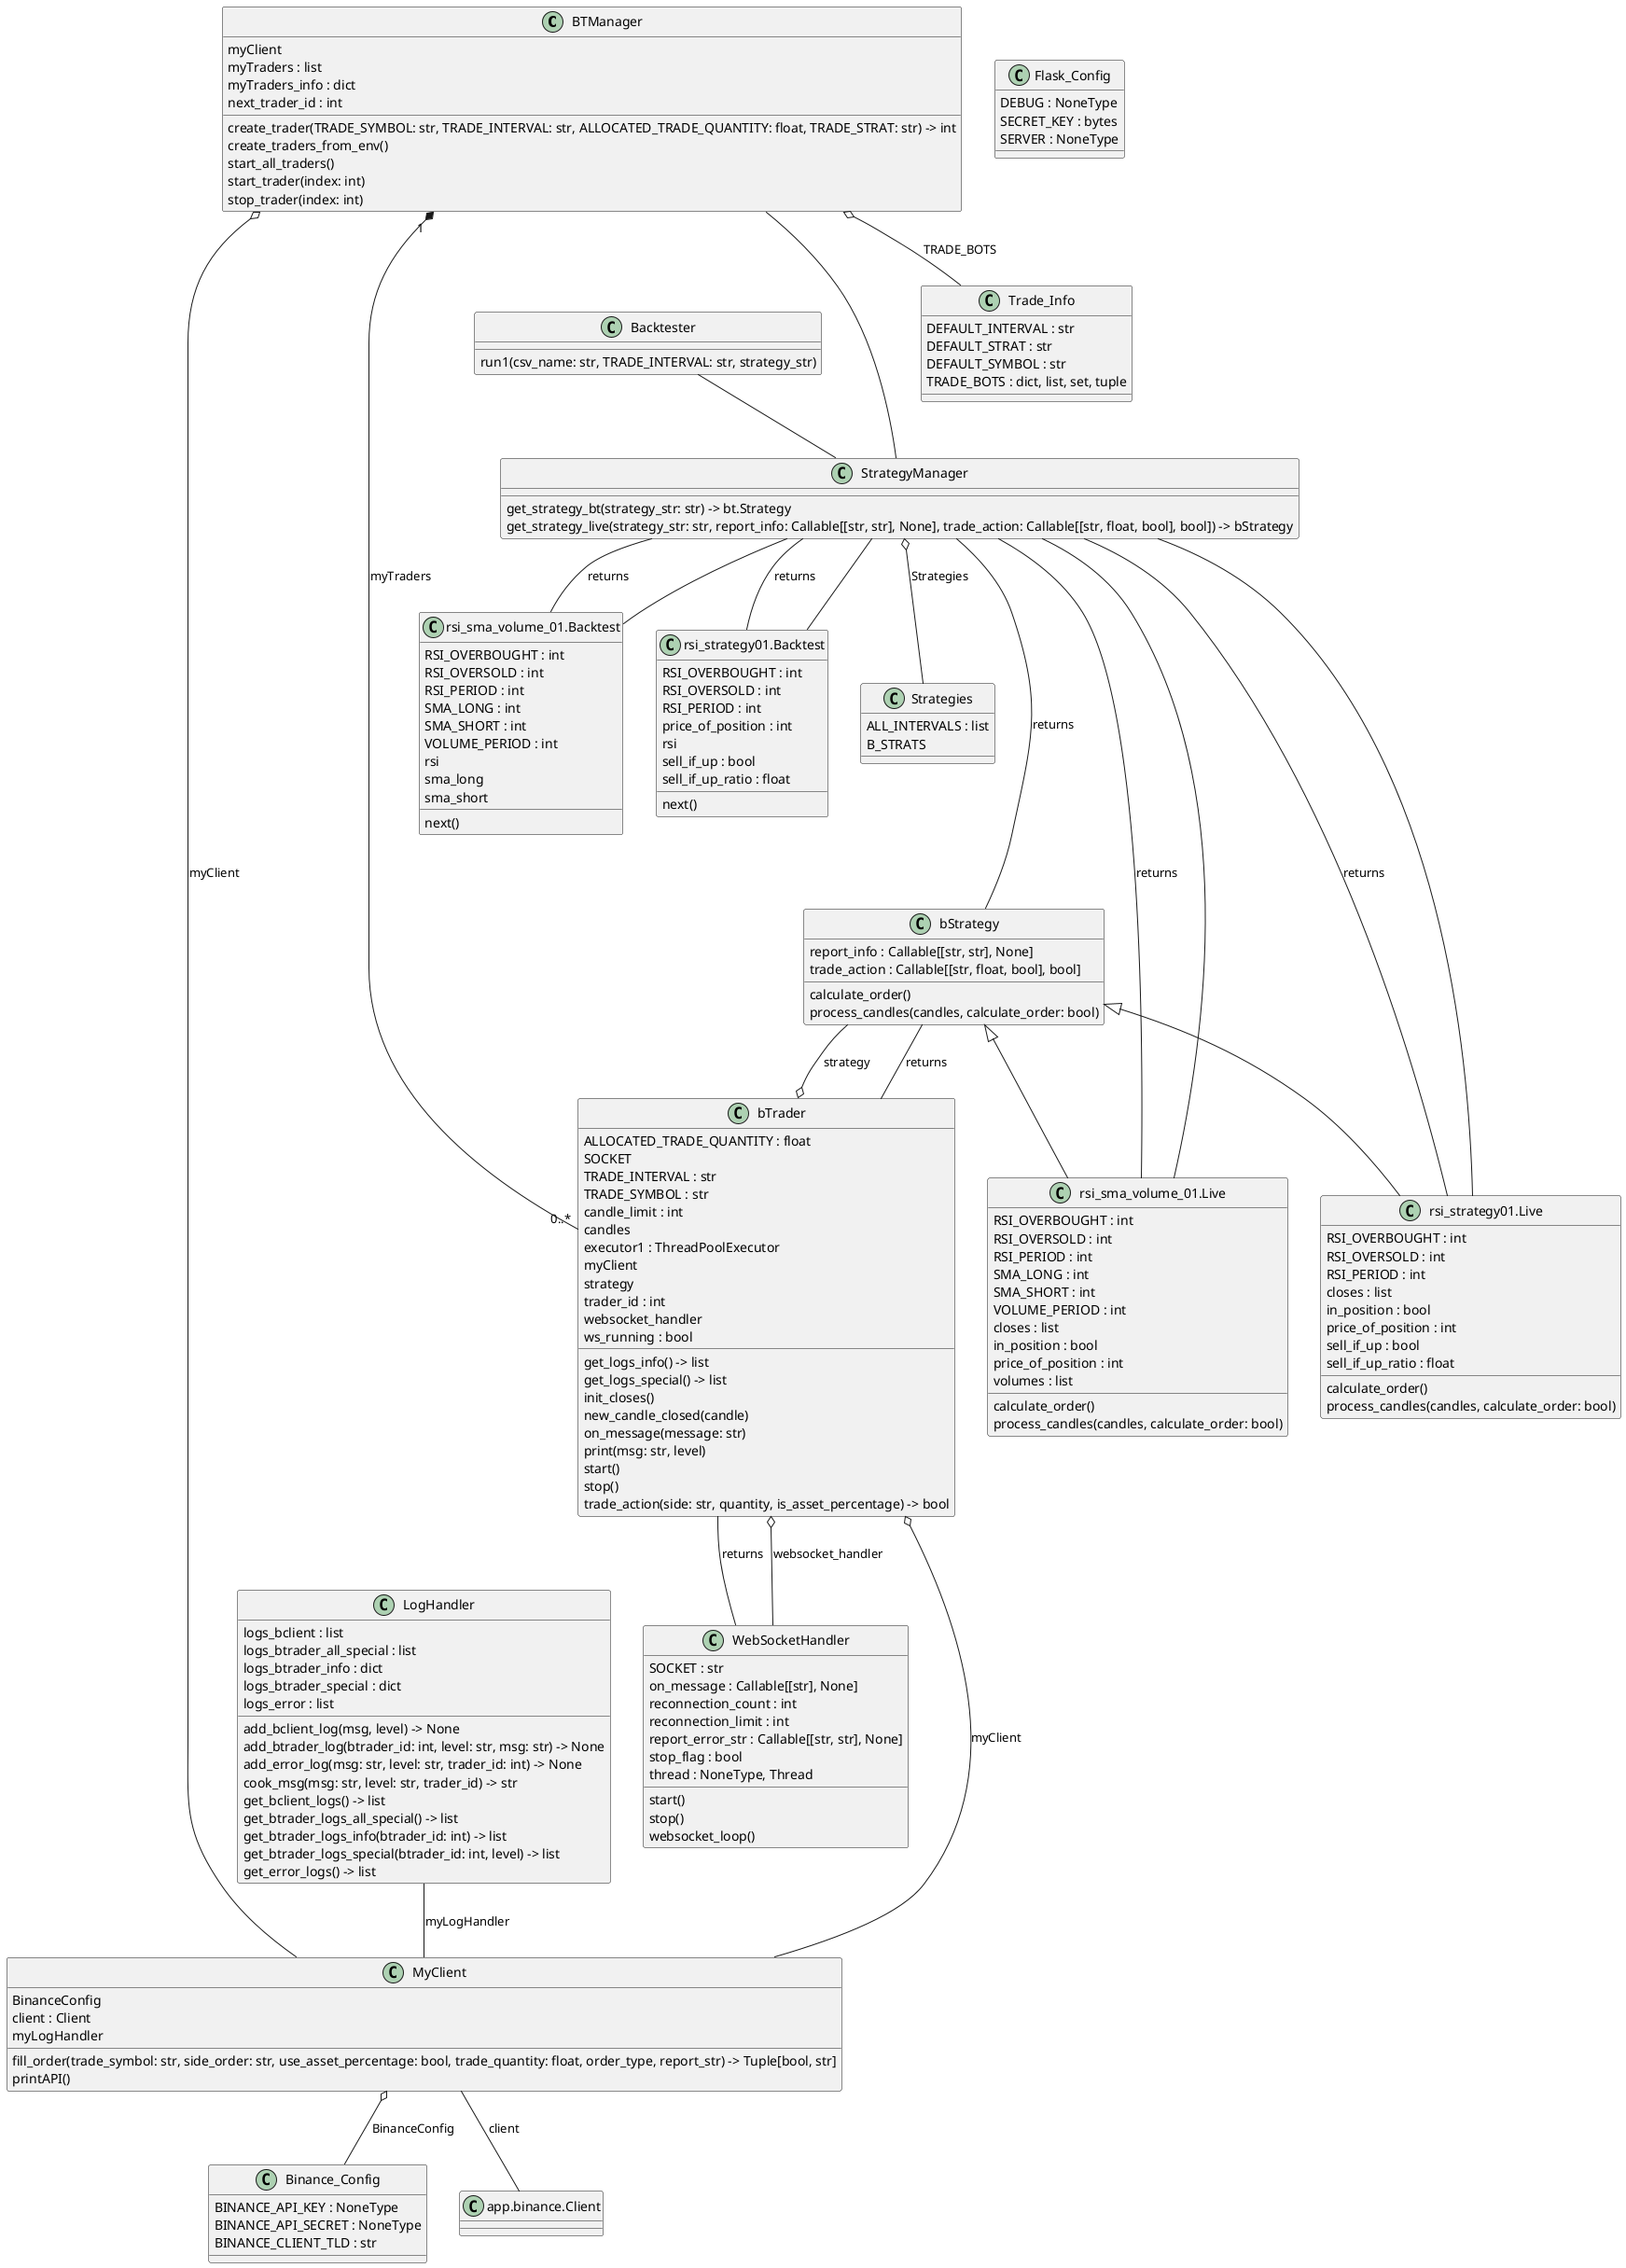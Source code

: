 @startuml classes_ATPlatform1
set namespaceSeparator none
class "BTManager" as app.btmanager.BTManager {
  myClient
  myTraders : list
  myTraders_info : dict
  next_trader_id : int
  create_trader(TRADE_SYMBOL: str, TRADE_INTERVAL: str, ALLOCATED_TRADE_QUANTITY: float, TRADE_STRAT: str) -> int
  create_traders_from_env()
  start_all_traders()
  start_trader(index: int)
  stop_trader(index: int)
}
class "rsi_sma_volume_01.Backtest" as app.rsi_sma_volume_01.Backtest {
  RSI_OVERBOUGHT : int
  RSI_OVERSOLD : int
  RSI_PERIOD : int
  SMA_LONG : int
  SMA_SHORT : int
  VOLUME_PERIOD : int
  rsi
  sma_long
  sma_short
  next()
}
class "rsi_strategy01.Backtest" as app.rsi_strategy01.Backtest {
  RSI_OVERBOUGHT : int
  RSI_OVERSOLD : int
  RSI_PERIOD : int
  price_of_position : int
  rsi
  sell_if_up : bool
  sell_if_up_ratio : float
  next()
}
class "Backtester" as app.backtest.Backtester {
  run1(csv_name: str, TRADE_INTERVAL: str, strategy_str)
}
class "Binance_Config" as app.config.Binance_Config {
  BINANCE_API_KEY : NoneType
  BINANCE_API_SECRET : NoneType
  BINANCE_CLIENT_TLD : str
}
class "Flask_Config" as app.config.Flask_Config {
  DEBUG : NoneType
  SECRET_KEY : bytes
  SERVER : NoneType
}
class "rsi_sma_volume_01.Live" as app.rsi_sma_volume_01.Live {
  RSI_OVERBOUGHT : int
  RSI_OVERSOLD : int
  RSI_PERIOD : int
  SMA_LONG : int
  SMA_SHORT : int
  VOLUME_PERIOD : int
  closes : list
  in_position : bool
  price_of_position : int
  volumes : list
  calculate_order()
  process_candles(candles, calculate_order: bool)
}
class "rsi_strategy01.Live" as app.rsi_strategy01.Live {
  RSI_OVERBOUGHT : int
  RSI_OVERSOLD : int
  RSI_PERIOD : int
  closes : list
  in_position : bool
  price_of_position : int
  sell_if_up : bool
  sell_if_up_ratio : float
  calculate_order()
  process_candles(candles, calculate_order: bool)
}
class "LogHandler" as app.log_handler.LogHandler {
  logs_bclient : list
  logs_btrader_all_special : list
  logs_btrader_info : dict
  logs_btrader_special : dict
  logs_error : list
  add_bclient_log(msg, level) -> None
  add_btrader_log(btrader_id: int, level: str, msg: str) -> None
  add_error_log(msg: str, level: str, trader_id: int) -> None
  cook_msg(msg: str, level: str, trader_id) -> str
  get_bclient_logs() -> list
  get_btrader_logs_all_special() -> list
  get_btrader_logs_info(btrader_id: int) -> list
  get_btrader_logs_special(btrader_id: int, level) -> list
  get_error_logs() -> list
}
class "MyClient" as app.bclient.MyClient {
  BinanceConfig
  client : Client
  myLogHandler
  fill_order(trade_symbol: str, side_order: str, use_asset_percentage: bool, trade_quantity: float, order_type, report_str) -> Tuple[bool, str]
  printAPI()
}
class "Strategies" as app.config.Strategies {
  ALL_INTERVALS : list
  B_STRATS
}
class "StrategyManager" as app.strategy_manager.StrategyManager {
  get_strategy_bt(strategy_str: str) -> bt.Strategy
  get_strategy_live(strategy_str: str, report_info: Callable[[str, str], None], trade_action: Callable[[str, float, bool], bool]) -> bStrategy
}
class "Trade_Info" as app.config.Trade_Info {
  DEFAULT_INTERVAL : str
  DEFAULT_STRAT : str
  DEFAULT_SYMBOL : str
  TRADE_BOTS : dict, list, set, tuple
}
class "WebSocketHandler" as app.btrader.WebSocketHandler {
  SOCKET : str
  on_message : Callable[[str], None]
  reconnection_count : int
  reconnection_limit : int
  report_error_str : Callable[[str, str], None]
  stop_flag : bool
  thread : NoneType, Thread
  start()
  stop()
  websocket_loop()
}
class "bStrategy" as app.bstrategy.bStrategy {
  report_info : Callable[[str, str], None]
  trade_action : Callable[[str, float, bool], bool]
  calculate_order()
  process_candles(candles, calculate_order: bool)
}
class "bTrader" as app.btrader.bTrader {
  ALLOCATED_TRADE_QUANTITY : float
  SOCKET
  TRADE_INTERVAL : str
  TRADE_SYMBOL : str
  candle_limit : int
  candles
  executor1 : ThreadPoolExecutor
  myClient
  strategy
  trader_id : int
  websocket_handler
  ws_running : bool
  get_logs_info() -> list
  get_logs_special() -> list
  init_closes()
  new_candle_closed(candle)
  on_message(message: str)
  print(msg: str, level)
  start()
  stop()
  trade_action(side: str, quantity, is_asset_percentage) -> bool
}

app.btmanager.BTManager "1" *-- "0..*" app.btrader.bTrader : myTraders
app.btmanager.BTManager o-- app.bclient.MyClient : myClient
app.btmanager.BTManager --- app.strategy_manager.StrategyManager
app.btmanager.BTManager o-- app.config.Trade_Info : TRADE_BOTS

app.backtest.Backtester -- app.strategy_manager.StrategyManager
app.log_handler.LogHandler -- app.bclient.MyClient : myLogHandler

app.bclient.MyClient o-- app.config.Binance_Config : BinanceConfig
app.bclient.MyClient -- app.binance.Client : client

app.strategy_manager.StrategyManager o-- app.config.Strategies : Strategies
app.strategy_manager.StrategyManager --- app.bstrategy.bStrategy : returns
app.strategy_manager.StrategyManager -- app.rsi_sma_volume_01.Backtest : returns
app.strategy_manager.StrategyManager -- app.rsi_strategy01.Backtest : returns
app.strategy_manager.StrategyManager -- app.rsi_sma_volume_01.Live : returns
app.strategy_manager.StrategyManager -- app.rsi_strategy01.Live : returns

app.bstrategy.bStrategy <|-- app.rsi_sma_volume_01.Live
app.bstrategy.bStrategy <|-- app.rsi_strategy01.Live

app.btrader.bTrader o--- app.bclient.MyClient : myClient
app.btrader.bTrader o-- app.btrader.WebSocketHandler : websocket_handler
app.btrader.bTrader o-- app.bstrategy.bStrategy : strategy

app.btrader.WebSocketHandler -- app.btrader.bTrader : returns
app.bstrategy.bStrategy -- app.btrader.bTrader : returns

' custom
app.rsi_sma_volume_01.Backtest -- app.strategy_manager.StrategyManager
app.rsi_strategy01.Backtest -- app.strategy_manager.StrategyManager
app.rsi_sma_volume_01.Live -- app.strategy_manager.StrategyManager
app.rsi_strategy01.Live -- app.strategy_manager.StrategyManager


' app.rsi_sma_volume_01.Backtest -- app.bstrategy.bStrategy
' app.rsi_strategy01.Backtest -- app.bstrategy.bStrategy
' app.rsi_sma_volume_01.Live -- app.bstrategy.bStrategy
' app.rsi_strategy01.Live -- app.bstrategy.bStrategy

' app.bstrategy.bStrategy <|-- app.rsi_sma_volume_01.Backtest
' app.bstrategy.bStrategy <|-- app.rsi_strategy01.Backtest



' ' app.rsi_sma_volume_01.Live --|> app.bstrategy.bStrategy
' ' app.rsi_strategy01.Live --|> app.bstrategy.bStrategy
' ' app.btrader.WebSocketHandler --* app.btrader.bTrader : websocket_handler
' ' app.log_handler.LogHandler --* app.bclient.MyClient : myLogHandler
' ' app.rsi_sma_volume_01.Live --* app.btrader.bTrader : strategy
' ' app.rsi_strategy01.Live --* app.btrader.bTrader : strategy
' ' app.bclient.MyClient --o app.btrader.bTrader : myClient
' ' app.config.Binance_Config --o app.bclient.MyClient : BinanceConfig

' ' app.btmanager.BTManager "1" --> "*" app.btrader.bTrader : manages
' ' app.backtest.Backtester "1" --> "1" app.bclient.MyClient : uses
' ' app.btmanager.BTManager "1" --> "1" app.bclient.MyClient : uses
' ' app.btrader.bTrader "1" --> "1" app.bclient.MyClient : uses
' ' app.btrader.bTrader "1" --> "1" app.btrader.WebSocketHandler : uses

' ' app.rsi_sma_volume_01.Backtest --|> app.bstrategy.bStrategy
' ' app.rsi_strategy01.Backtest --|> app.bstrategy.bStrategy
' ' app.config.Strategies "1" --> "1" app.strategy_manager.StrategyManager: uses
' ' app.config.Flask_Config --|> app.config.Binance_Config
' ' app.config.Binance_Config "1" --> "1" app.config.Strategies: uses
' ' app.config.Binance_Config "1" --> "1" app.strategy_manager.StrategyManager: uses
' ' app.backtest.Backtester "1" --> "1" app.config.Binance_Config: uses
' ' app.config.Trade_Info "1" --> "1" app.btmanager.BTManager: uses
' ' app.strategy_manager.StrategyManager "1" --> "*" app.btrader.bTrader: strategy_manager
' ' app.btmanager.BTManager "1" --> "1" app.strategy_manager.StrategyManager: uses
' ' app.log_handler.LogHandler --* app.btmanager.BTManager: has_log_handler
' ' app.config.Binance_Config --o app.config.Flask_Config: uses
' ' app.rsi_strategy01.Backtest "1" --> "1" app.backtest.Backtester: uses
' ' app.rsi_sma_volume_01.Backtest "1" --> "1" app.backtest.Backtester: uses
' ' app.bclient.MyClient "1" --> "1" app.btmanager.BTManager: uses
' ' app.strategy_manager.StrategyManager "1" --> "*" app.config.Strategies: manages
' ' app.config.Trade_Info "1" --> "*" app.btmanager.BTManager: manages
' ' app.backtest.Backtester "1" --> "1" app.strategy_manager.StrategyManager: uses
' ' app.bclient.MyClient "1" --> "1" app.strategy_manager.StrategyManager: uses
' ' app.btrader.bTrader "1" --> "1" app.strategy_manager.StrategyManager: uses
' ' app.btmanager.BTManager "1" --> "1" app.log_handler.LogHandler: uses
' ' app.bclient.MyClient "1" --> "1" app.log_handler.LogHandler: uses
' ' app.btrader.bTrader "1" --> "1" app.log_handler.LogHandler: uses

@enduml
